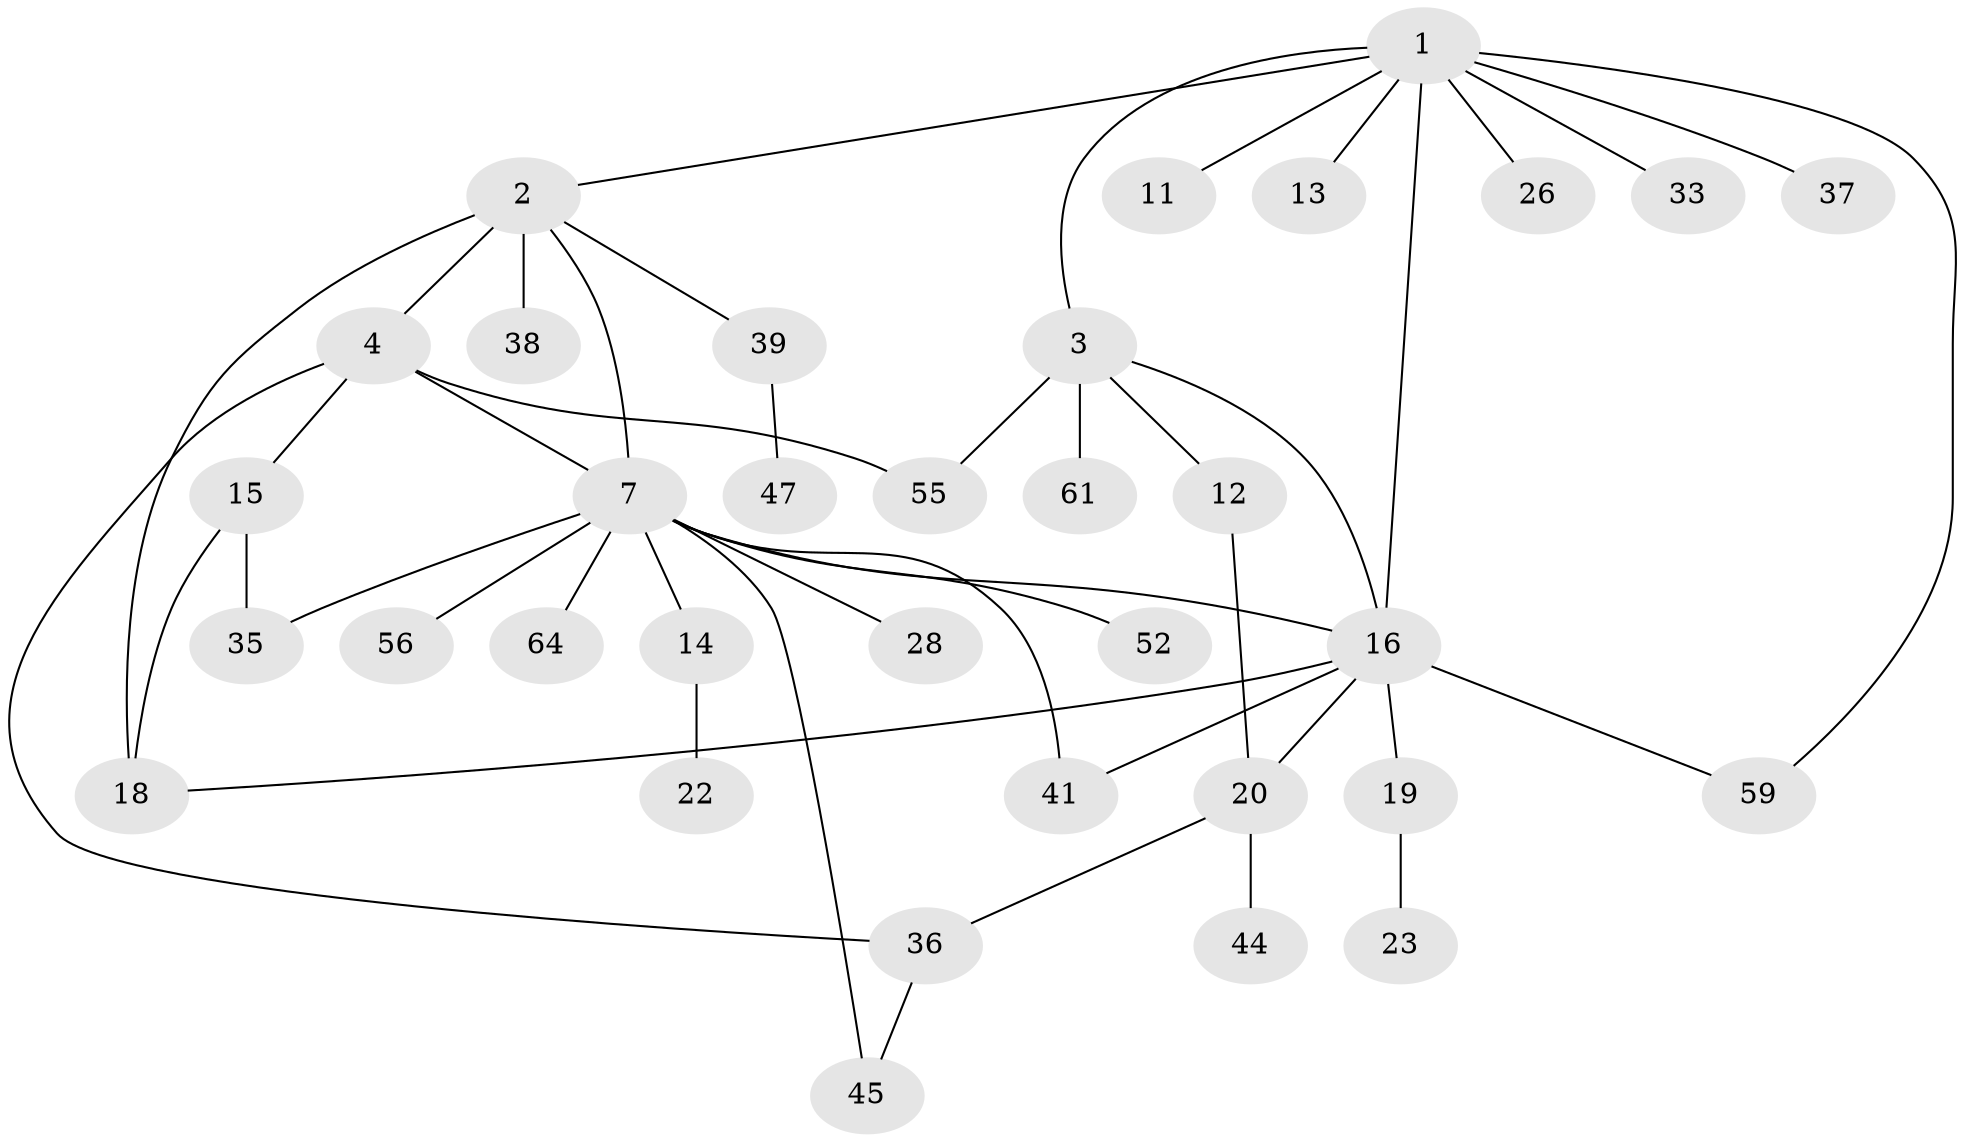 // original degree distribution, {7: 0.043478260869565216, 6: 0.014492753623188406, 5: 0.057971014492753624, 2: 0.37681159420289856, 4: 0.028985507246376812, 3: 0.13043478260869565, 9: 0.014492753623188406, 1: 0.3333333333333333}
// Generated by graph-tools (version 1.1) at 2025/13/03/09/25 04:13:19]
// undirected, 34 vertices, 45 edges
graph export_dot {
graph [start="1"]
  node [color=gray90,style=filled];
  1 [super="+6+8"];
  2 [super="+65+10"];
  3;
  4 [super="+5"];
  7 [super="+9"];
  11;
  12 [super="+50"];
  13 [super="+53"];
  14;
  15 [super="+63+34"];
  16 [super="+48+66+17+31"];
  18;
  19;
  20 [super="+25+30"];
  22;
  23;
  26;
  28 [super="+51"];
  33;
  35;
  36 [super="+46+60"];
  37;
  38;
  39;
  41;
  44;
  45 [super="+49"];
  47;
  52;
  55;
  56;
  59;
  61;
  64;
  1 -- 2;
  1 -- 3;
  1 -- 37;
  1 -- 59;
  1 -- 26 [weight=2];
  1 -- 33;
  1 -- 11;
  1 -- 13 [weight=2];
  1 -- 16;
  2 -- 4 [weight=2];
  2 -- 7;
  2 -- 38;
  2 -- 18;
  2 -- 39;
  3 -- 12;
  3 -- 16;
  3 -- 61;
  3 -- 55;
  4 -- 55;
  4 -- 7;
  4 -- 15;
  4 -- 36;
  7 -- 41;
  7 -- 64;
  7 -- 35;
  7 -- 45;
  7 -- 14;
  7 -- 52;
  7 -- 56;
  7 -- 28;
  7 -- 16;
  12 -- 20;
  14 -- 22;
  15 -- 35;
  15 -- 18;
  16 -- 59;
  16 -- 18;
  16 -- 19;
  16 -- 20;
  16 -- 41;
  19 -- 23;
  20 -- 36;
  20 -- 44;
  36 -- 45;
  39 -- 47;
}
